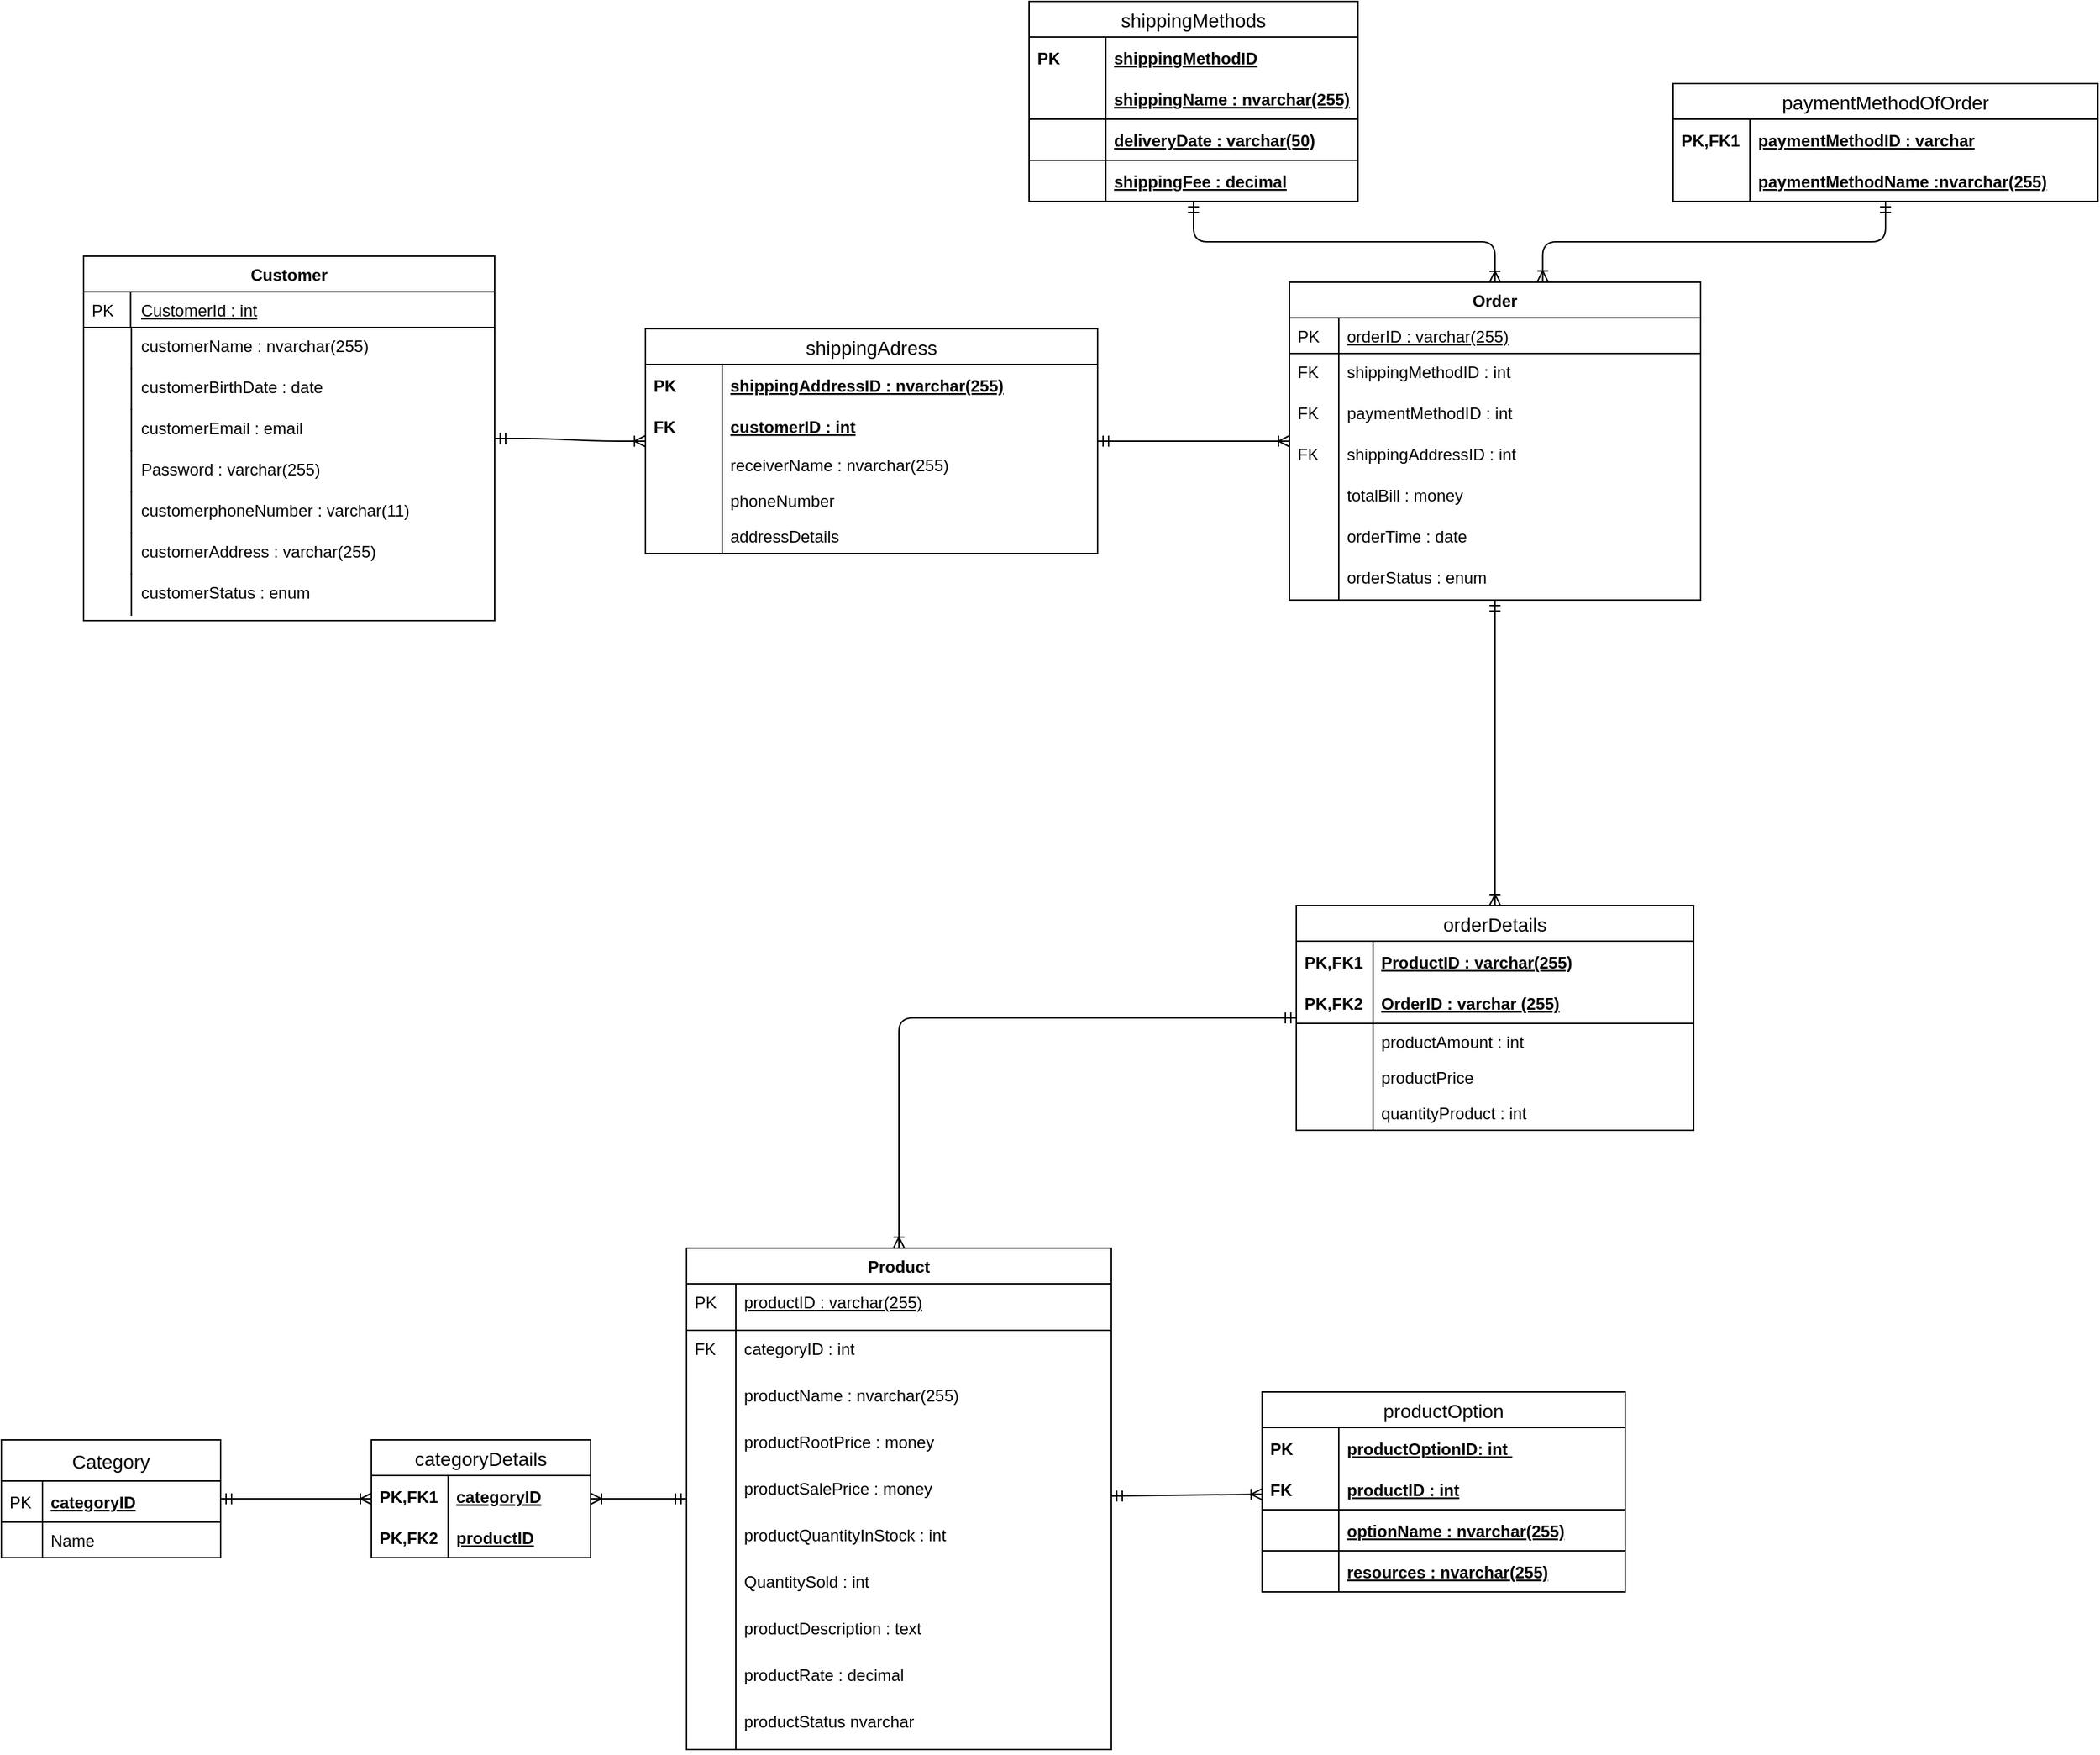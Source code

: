 <mxfile version="13.2.1" type="device"><diagram id="C5RBs43oDa-KdzZeNtuy" name="Page-1"><mxGraphModel dx="2249" dy="1914" grid="1" gridSize="10" guides="1" tooltips="1" connect="1" arrows="1" fold="1" page="1" pageScale="1" pageWidth="827" pageHeight="1169" math="0" shadow="0"><root><mxCell id="WIyWlLk6GJQsqaUBKTNV-0"/><mxCell id="WIyWlLk6GJQsqaUBKTNV-1" parent="WIyWlLk6GJQsqaUBKTNV-0"/><mxCell id="WMQGROiVIfGC3DNUxGDi-38" value="" style="fontSize=12;html=1;endArrow=ERoneToMany;startArrow=ERmandOne;" parent="WIyWlLk6GJQsqaUBKTNV-1" source="zkfFHV4jXpPFQw0GAbJ--64" target="WMQGROiVIfGC3DNUxGDi-5" edge="1"><mxGeometry width="100" height="100" relative="1" as="geometry"><mxPoint x="500" y="887.5" as="sourcePoint"/><mxPoint x="1130" y="753" as="targetPoint"/></mxGeometry></mxCell><mxCell id="WMQGROiVIfGC3DNUxGDi-39" value="" style="edgeStyle=orthogonalEdgeStyle;fontSize=12;html=1;endArrow=ERoneToMany;startArrow=ERmandOne;" parent="WIyWlLk6GJQsqaUBKTNV-1" source="zkfFHV4jXpPFQw0GAbJ--56" target="-E2E4TEvDusjsi0nTUUZ-124" edge="1"><mxGeometry width="100" height="100" relative="1" as="geometry"><mxPoint x="935" y="700" as="sourcePoint"/><mxPoint x="920" y="406" as="targetPoint"/></mxGeometry></mxCell><mxCell id="WMQGROiVIfGC3DNUxGDi-54" value="" style="edgeStyle=entityRelationEdgeStyle;fontSize=12;html=1;endArrow=ERoneToMany;startArrow=ERmandOne;" parent="WIyWlLk6GJQsqaUBKTNV-1" source="zkfFHV4jXpPFQw0GAbJ--51" target="-E2E4TEvDusjsi0nTUUZ-11" edge="1"><mxGeometry width="100" height="100" relative="1" as="geometry"><mxPoint x="240" y="686" as="sourcePoint"/><mxPoint x="340" y="529" as="targetPoint"/></mxGeometry></mxCell><mxCell id="WMQGROiVIfGC3DNUxGDi-62" value="" style="edgeStyle=entityRelationEdgeStyle;fontSize=12;html=1;endArrow=ERoneToMany;startArrow=ERmandOne;" parent="WIyWlLk6GJQsqaUBKTNV-1" source="-E2E4TEvDusjsi0nTUUZ-11" target="zkfFHV4jXpPFQw0GAbJ--56" edge="1"><mxGeometry width="100" height="100" relative="1" as="geometry"><mxPoint x="340" y="265" as="sourcePoint"/><mxPoint x="340" y="529" as="targetPoint"/></mxGeometry></mxCell><mxCell id="PItpt4KASZyZcoR3BOEQ-0" value="" style="edgeStyle=orthogonalEdgeStyle;fontSize=12;html=1;endArrow=ERoneToMany;startArrow=ERmandOne;" parent="WIyWlLk6GJQsqaUBKTNV-1" source="okt9WT-uPwwBPnHvisgl-25" target="2pfRWvtpmBlhrLZadTby-12" edge="1"><mxGeometry width="100" height="100" relative="1" as="geometry"><mxPoint x="625" y="709" as="sourcePoint"/><mxPoint x="-70" y="805" as="targetPoint"/></mxGeometry></mxCell><mxCell id="PItpt4KASZyZcoR3BOEQ-1" value="" style="edgeStyle=orthogonalEdgeStyle;fontSize=12;html=1;endArrow=ERoneToMany;startArrow=ERmandOne;" parent="WIyWlLk6GJQsqaUBKTNV-1" source="-E2E4TEvDusjsi0nTUUZ-124" target="zkfFHV4jXpPFQw0GAbJ--64" edge="1"><mxGeometry width="100" height="100" relative="1" as="geometry"><mxPoint x="925" y="5" as="sourcePoint"/><mxPoint x="920" y="344" as="targetPoint"/></mxGeometry></mxCell><mxCell id="-EwZ09za-HjeW44qFJrd-81" value="" style="edgeStyle=orthogonalEdgeStyle;fontSize=12;html=1;endArrow=ERoneToMany;startArrow=ERmandOne;" parent="WIyWlLk6GJQsqaUBKTNV-1" source="okt9WT-uPwwBPnHvisgl-59" target="zkfFHV4jXpPFQw0GAbJ--56" edge="1"><mxGeometry width="100" height="100" relative="1" as="geometry"><mxPoint x="770" as="sourcePoint"/><mxPoint x="800" y="-150" as="targetPoint"/></mxGeometry></mxCell><mxCell id="-EwZ09za-HjeW44qFJrd-82" value="" style="edgeStyle=orthogonalEdgeStyle;fontSize=12;html=1;endArrow=ERoneToMany;startArrow=ERmandOne;entryX=0.616;entryY=-0.001;entryDx=0;entryDy=0;entryPerimeter=0;" parent="WIyWlLk6GJQsqaUBKTNV-1" source="-E2E4TEvDusjsi0nTUUZ-51" target="zkfFHV4jXpPFQw0GAbJ--56" edge="1"><mxGeometry width="100" height="100" relative="1" as="geometry"><mxPoint x="310" y="-457" as="sourcePoint"/><mxPoint x="620" y="-230" as="targetPoint"/></mxGeometry></mxCell><mxCell id="2pfRWvtpmBlhrLZadTby-19" value="" style="edgeStyle=entityRelationEdgeStyle;fontSize=12;html=1;endArrow=ERoneToMany;startArrow=ERmandOne;" parent="WIyWlLk6GJQsqaUBKTNV-1" source="zkfFHV4jXpPFQw0GAbJ--64" target="2pfRWvtpmBlhrLZadTby-12" edge="1"><mxGeometry width="100" height="100" relative="1" as="geometry"><mxPoint x="-200" y="815" as="sourcePoint"/><mxPoint x="-40" y="813" as="targetPoint"/></mxGeometry></mxCell><mxCell id="okt9WT-uPwwBPnHvisgl-59" value="shippingMethods" style="swimlane;fontStyle=0;childLayout=stackLayout;horizontal=1;startSize=26;horizontalStack=0;resizeParent=1;resizeParentMax=0;resizeLast=0;collapsible=1;marginBottom=0;align=center;fontSize=14;" parent="WIyWlLk6GJQsqaUBKTNV-1" vertex="1"><mxGeometry x="270" y="-430" width="240" height="146" as="geometry"/></mxCell><mxCell id="okt9WT-uPwwBPnHvisgl-60" value="shippingMethodID" style="shape=partialRectangle;top=0;left=0;right=0;bottom=0;align=left;verticalAlign=middle;fillColor=none;spacingLeft=60;spacingRight=4;overflow=hidden;rotatable=0;points=[[0,0.5],[1,0.5]];portConstraint=eastwest;dropTarget=0;fontStyle=5;fontSize=12;" parent="okt9WT-uPwwBPnHvisgl-59" vertex="1"><mxGeometry y="26" width="240" height="30" as="geometry"/></mxCell><mxCell id="okt9WT-uPwwBPnHvisgl-61" value="PK" style="shape=partialRectangle;fontStyle=1;top=0;left=0;bottom=0;fillColor=none;align=left;verticalAlign=middle;spacingLeft=4;spacingRight=4;overflow=hidden;rotatable=0;points=[];portConstraint=eastwest;part=1;fontSize=12;" parent="okt9WT-uPwwBPnHvisgl-60" vertex="1" connectable="0"><mxGeometry width="56" height="30" as="geometry"/></mxCell><mxCell id="-EwZ09za-HjeW44qFJrd-79" value="shippingName : nvarchar(255)" style="shape=partialRectangle;top=0;left=0;right=0;bottom=1;align=left;verticalAlign=middle;fillColor=none;spacingLeft=60;spacingRight=4;overflow=hidden;rotatable=0;points=[[0,0.5],[1,0.5]];portConstraint=eastwest;dropTarget=0;fontStyle=5;fontSize=12;" parent="okt9WT-uPwwBPnHvisgl-59" vertex="1"><mxGeometry y="56" width="240" height="30" as="geometry"/></mxCell><mxCell id="-EwZ09za-HjeW44qFJrd-80" value="" style="shape=partialRectangle;fontStyle=1;top=0;left=0;bottom=0;fillColor=none;align=left;verticalAlign=middle;spacingLeft=4;spacingRight=4;overflow=hidden;rotatable=0;points=[];portConstraint=eastwest;part=1;fontSize=12;" parent="-EwZ09za-HjeW44qFJrd-79" vertex="1" connectable="0"><mxGeometry width="56" height="30" as="geometry"/></mxCell><mxCell id="-EwZ09za-HjeW44qFJrd-71" value="deliveryDate : varchar(50)" style="shape=partialRectangle;top=0;left=0;right=0;bottom=1;align=left;verticalAlign=middle;fillColor=none;spacingLeft=60;spacingRight=4;overflow=hidden;rotatable=0;points=[[0,0.5],[1,0.5]];portConstraint=eastwest;dropTarget=0;fontStyle=5;fontSize=12;" parent="okt9WT-uPwwBPnHvisgl-59" vertex="1"><mxGeometry y="86" width="240" height="30" as="geometry"/></mxCell><mxCell id="-EwZ09za-HjeW44qFJrd-72" value="" style="shape=partialRectangle;fontStyle=1;top=0;left=0;bottom=0;fillColor=none;align=left;verticalAlign=middle;spacingLeft=4;spacingRight=4;overflow=hidden;rotatable=0;points=[];portConstraint=eastwest;part=1;fontSize=12;" parent="-EwZ09za-HjeW44qFJrd-71" vertex="1" connectable="0"><mxGeometry width="56" height="30" as="geometry"/></mxCell><mxCell id="FUwO6ib6-L_ln-9_Vh1s-7" value="shippingFee : decimal" style="shape=partialRectangle;top=0;left=0;right=0;bottom=1;align=left;verticalAlign=middle;fillColor=none;spacingLeft=60;spacingRight=4;overflow=hidden;rotatable=0;points=[[0,0.5],[1,0.5]];portConstraint=eastwest;dropTarget=0;fontStyle=5;fontSize=12;" parent="okt9WT-uPwwBPnHvisgl-59" vertex="1"><mxGeometry y="116" width="240" height="30" as="geometry"/></mxCell><mxCell id="FUwO6ib6-L_ln-9_Vh1s-8" value="" style="shape=partialRectangle;fontStyle=1;top=0;left=0;bottom=0;fillColor=none;align=left;verticalAlign=middle;spacingLeft=4;spacingRight=4;overflow=hidden;rotatable=0;points=[];portConstraint=eastwest;part=1;fontSize=12;" parent="FUwO6ib6-L_ln-9_Vh1s-7" vertex="1" connectable="0"><mxGeometry width="56" height="30" as="geometry"/></mxCell><mxCell id="-E2E4TEvDusjsi0nTUUZ-51" value="paymentMethodOfOrder" style="swimlane;fontStyle=0;childLayout=stackLayout;horizontal=1;startSize=26;horizontalStack=0;resizeParent=1;resizeParentMax=0;resizeLast=0;collapsible=1;marginBottom=0;align=center;fontSize=14;" parent="WIyWlLk6GJQsqaUBKTNV-1" vertex="1"><mxGeometry x="740" y="-370" width="310" height="86" as="geometry"/></mxCell><mxCell id="-E2E4TEvDusjsi0nTUUZ-52" value="paymentMethodID : varchar" style="shape=partialRectangle;top=0;left=0;right=0;bottom=0;align=left;verticalAlign=middle;fillColor=none;spacingLeft=60;spacingRight=4;overflow=hidden;rotatable=0;points=[[0,0.5],[1,0.5]];portConstraint=eastwest;dropTarget=0;fontStyle=5;fontSize=12;" parent="-E2E4TEvDusjsi0nTUUZ-51" vertex="1"><mxGeometry y="26" width="310" height="30" as="geometry"/></mxCell><mxCell id="-E2E4TEvDusjsi0nTUUZ-53" value="PK,FK1" style="shape=partialRectangle;fontStyle=1;top=0;left=0;bottom=0;fillColor=none;align=left;verticalAlign=middle;spacingLeft=4;spacingRight=4;overflow=hidden;rotatable=0;points=[];portConstraint=eastwest;part=1;fontSize=12;" parent="-E2E4TEvDusjsi0nTUUZ-52" vertex="1" connectable="0"><mxGeometry width="56" height="30" as="geometry"/></mxCell><mxCell id="-E2E4TEvDusjsi0nTUUZ-54" value="paymentMethodName :nvarchar(255)" style="shape=partialRectangle;top=0;left=0;right=0;bottom=1;align=left;verticalAlign=middle;fillColor=none;spacingLeft=60;spacingRight=4;overflow=hidden;rotatable=0;points=[[0,0.5],[1,0.5]];portConstraint=eastwest;dropTarget=0;fontStyle=5;fontSize=12;" parent="-E2E4TEvDusjsi0nTUUZ-51" vertex="1"><mxGeometry y="56" width="310" height="30" as="geometry"/></mxCell><mxCell id="-E2E4TEvDusjsi0nTUUZ-55" value="" style="shape=partialRectangle;fontStyle=1;top=0;left=0;bottom=0;fillColor=none;align=left;verticalAlign=middle;spacingLeft=4;spacingRight=4;overflow=hidden;rotatable=0;points=[];portConstraint=eastwest;part=1;fontSize=12;" parent="-E2E4TEvDusjsi0nTUUZ-54" vertex="1" connectable="0"><mxGeometry width="56" height="30" as="geometry"/></mxCell><mxCell id="-E2E4TEvDusjsi0nTUUZ-124" value="orderDetails" style="swimlane;fontStyle=0;childLayout=stackLayout;horizontal=1;startSize=26;horizontalStack=0;resizeParent=1;resizeParentMax=0;resizeLast=0;collapsible=1;marginBottom=0;align=center;fontSize=14;" parent="WIyWlLk6GJQsqaUBKTNV-1" vertex="1"><mxGeometry x="465" y="230" width="290" height="164" as="geometry"/></mxCell><mxCell id="-E2E4TEvDusjsi0nTUUZ-125" value="ProductID : varchar(255)" style="shape=partialRectangle;top=0;left=0;right=0;bottom=0;align=left;verticalAlign=middle;fillColor=none;spacingLeft=60;spacingRight=4;overflow=hidden;rotatable=0;points=[[0,0.5],[1,0.5]];portConstraint=eastwest;dropTarget=0;fontStyle=5;fontSize=12;" parent="-E2E4TEvDusjsi0nTUUZ-124" vertex="1"><mxGeometry y="26" width="290" height="30" as="geometry"/></mxCell><mxCell id="-E2E4TEvDusjsi0nTUUZ-126" value="PK,FK1" style="shape=partialRectangle;fontStyle=1;top=0;left=0;bottom=0;fillColor=none;align=left;verticalAlign=middle;spacingLeft=4;spacingRight=4;overflow=hidden;rotatable=0;points=[];portConstraint=eastwest;part=1;fontSize=12;" parent="-E2E4TEvDusjsi0nTUUZ-125" vertex="1" connectable="0"><mxGeometry width="56" height="30" as="geometry"/></mxCell><mxCell id="-E2E4TEvDusjsi0nTUUZ-127" value="OrderID : varchar (255)" style="shape=partialRectangle;top=0;left=0;right=0;bottom=1;align=left;verticalAlign=middle;fillColor=none;spacingLeft=60;spacingRight=4;overflow=hidden;rotatable=0;points=[[0,0.5],[1,0.5]];portConstraint=eastwest;dropTarget=0;fontStyle=5;fontSize=12;" parent="-E2E4TEvDusjsi0nTUUZ-124" vertex="1"><mxGeometry y="56" width="290" height="30" as="geometry"/></mxCell><mxCell id="-E2E4TEvDusjsi0nTUUZ-128" value="PK,FK2" style="shape=partialRectangle;fontStyle=1;top=0;left=0;bottom=0;fillColor=none;align=left;verticalAlign=middle;spacingLeft=4;spacingRight=4;overflow=hidden;rotatable=0;points=[];portConstraint=eastwest;part=1;fontSize=12;" parent="-E2E4TEvDusjsi0nTUUZ-127" vertex="1" connectable="0"><mxGeometry width="56" height="30" as="geometry"/></mxCell><mxCell id="-E2E4TEvDusjsi0nTUUZ-129" value="productAmount : int" style="shape=partialRectangle;top=0;left=0;right=0;bottom=0;align=left;verticalAlign=top;fillColor=none;spacingLeft=60;spacingRight=4;overflow=hidden;rotatable=0;points=[[0,0.5],[1,0.5]];portConstraint=eastwest;dropTarget=0;fontSize=12;" parent="-E2E4TEvDusjsi0nTUUZ-124" vertex="1"><mxGeometry y="86" width="290" height="26" as="geometry"/></mxCell><mxCell id="-E2E4TEvDusjsi0nTUUZ-130" value="" style="shape=partialRectangle;top=0;left=0;bottom=0;fillColor=none;align=left;verticalAlign=top;spacingLeft=4;spacingRight=4;overflow=hidden;rotatable=0;points=[];portConstraint=eastwest;part=1;fontSize=12;" parent="-E2E4TEvDusjsi0nTUUZ-129" vertex="1" connectable="0"><mxGeometry width="56" height="26" as="geometry"/></mxCell><mxCell id="-EwZ09za-HjeW44qFJrd-20" value="productPrice" style="shape=partialRectangle;top=0;left=0;right=0;bottom=0;align=left;verticalAlign=top;fillColor=none;spacingLeft=60;spacingRight=4;overflow=hidden;rotatable=0;points=[[0,0.5],[1,0.5]];portConstraint=eastwest;dropTarget=0;fontSize=12;" parent="-E2E4TEvDusjsi0nTUUZ-124" vertex="1"><mxGeometry y="112" width="290" height="26" as="geometry"/></mxCell><mxCell id="-EwZ09za-HjeW44qFJrd-21" value="" style="shape=partialRectangle;top=0;left=0;bottom=0;fillColor=none;align=left;verticalAlign=top;spacingLeft=4;spacingRight=4;overflow=hidden;rotatable=0;points=[];portConstraint=eastwest;part=1;fontSize=12;" parent="-EwZ09za-HjeW44qFJrd-20" vertex="1" connectable="0"><mxGeometry width="56" height="26" as="geometry"/></mxCell><mxCell id="MBhjTDGuM3HjheoDt1ay-8" value="quantityProduct : int " style="shape=partialRectangle;top=0;left=0;right=0;bottom=0;align=left;verticalAlign=top;fillColor=none;spacingLeft=60;spacingRight=4;overflow=hidden;rotatable=0;points=[[0,0.5],[1,0.5]];portConstraint=eastwest;dropTarget=0;fontSize=12;" parent="-E2E4TEvDusjsi0nTUUZ-124" vertex="1"><mxGeometry y="138" width="290" height="26" as="geometry"/></mxCell><mxCell id="MBhjTDGuM3HjheoDt1ay-9" value="" style="shape=partialRectangle;top=0;left=0;bottom=0;fillColor=none;align=left;verticalAlign=top;spacingLeft=4;spacingRight=4;overflow=hidden;rotatable=0;points=[];portConstraint=eastwest;part=1;fontSize=12;" parent="MBhjTDGuM3HjheoDt1ay-8" vertex="1" connectable="0"><mxGeometry width="56" height="26" as="geometry"/></mxCell><mxCell id="zkfFHV4jXpPFQw0GAbJ--64" value="Product" style="swimlane;fontStyle=1;childLayout=stackLayout;horizontal=1;startSize=26;horizontalStack=0;resizeParent=1;resizeLast=0;collapsible=1;marginBottom=0;rounded=0;shadow=0;strokeWidth=1;" parent="WIyWlLk6GJQsqaUBKTNV-1" vertex="1"><mxGeometry x="20" y="480" width="310" height="366" as="geometry"><mxRectangle x="260" y="270" width="160" height="26" as="alternateBounds"/></mxGeometry></mxCell><mxCell id="zkfFHV4jXpPFQw0GAbJ--65" value="productID : varchar(255)" style="shape=partialRectangle;top=0;left=0;right=0;bottom=1;align=left;verticalAlign=top;fillColor=none;spacingLeft=40;spacingRight=4;overflow=hidden;rotatable=0;points=[[0,0.5],[1,0.5]];portConstraint=eastwest;dropTarget=0;rounded=0;shadow=0;strokeWidth=1;fontStyle=4" parent="zkfFHV4jXpPFQw0GAbJ--64" vertex="1"><mxGeometry y="26" width="310" height="34" as="geometry"/></mxCell><mxCell id="zkfFHV4jXpPFQw0GAbJ--66" value="PK" style="shape=partialRectangle;top=0;left=0;bottom=0;fillColor=none;align=left;verticalAlign=top;spacingLeft=4;spacingRight=4;overflow=hidden;rotatable=0;points=[];portConstraint=eastwest;part=1;" parent="zkfFHV4jXpPFQw0GAbJ--65" vertex="1" connectable="0"><mxGeometry width="36" height="40.182" as="geometry"/></mxCell><mxCell id="-EwZ09za-HjeW44qFJrd-49" value="categoryID : int" style="shape=partialRectangle;top=0;left=0;right=0;bottom=0;align=left;verticalAlign=top;fillColor=none;spacingLeft=40;spacingRight=4;overflow=hidden;rotatable=0;points=[[0,0.5],[1,0.5]];portConstraint=eastwest;dropTarget=0;rounded=0;shadow=0;strokeWidth=1;" parent="zkfFHV4jXpPFQw0GAbJ--64" vertex="1"><mxGeometry y="60" width="310" height="34" as="geometry"/></mxCell><mxCell id="-EwZ09za-HjeW44qFJrd-50" value="FK" style="shape=partialRectangle;top=0;left=0;bottom=0;fillColor=none;align=left;verticalAlign=top;spacingLeft=4;spacingRight=4;overflow=hidden;rotatable=0;points=[];portConstraint=eastwest;part=1;" parent="-EwZ09za-HjeW44qFJrd-49" vertex="1" connectable="0"><mxGeometry width="36" height="34.0" as="geometry"/></mxCell><mxCell id="-EwZ09za-HjeW44qFJrd-51" value="productName : nvarchar(255)" style="shape=partialRectangle;top=0;left=0;right=0;bottom=0;align=left;verticalAlign=top;fillColor=none;spacingLeft=40;spacingRight=4;overflow=hidden;rotatable=0;points=[[0,0.5],[1,0.5]];portConstraint=eastwest;dropTarget=0;rounded=0;shadow=0;strokeWidth=1;" parent="zkfFHV4jXpPFQw0GAbJ--64" vertex="1"><mxGeometry y="94" width="310" height="34" as="geometry"/></mxCell><mxCell id="-EwZ09za-HjeW44qFJrd-52" value="" style="shape=partialRectangle;top=0;left=0;bottom=0;fillColor=none;align=left;verticalAlign=top;spacingLeft=4;spacingRight=4;overflow=hidden;rotatable=0;points=[];portConstraint=eastwest;part=1;" parent="-EwZ09za-HjeW44qFJrd-51" vertex="1" connectable="0"><mxGeometry width="36" height="34.0" as="geometry"/></mxCell><mxCell id="-EwZ09za-HjeW44qFJrd-53" value="productRootPrice : money" style="shape=partialRectangle;top=0;left=0;right=0;bottom=0;align=left;verticalAlign=top;fillColor=none;spacingLeft=40;spacingRight=4;overflow=hidden;rotatable=0;points=[[0,0.5],[1,0.5]];portConstraint=eastwest;dropTarget=0;rounded=0;shadow=0;strokeWidth=1;" parent="zkfFHV4jXpPFQw0GAbJ--64" vertex="1"><mxGeometry y="128" width="310" height="34" as="geometry"/></mxCell><mxCell id="-EwZ09za-HjeW44qFJrd-54" value="" style="shape=partialRectangle;top=0;left=0;bottom=0;fillColor=none;align=left;verticalAlign=top;spacingLeft=4;spacingRight=4;overflow=hidden;rotatable=0;points=[];portConstraint=eastwest;part=1;" parent="-EwZ09za-HjeW44qFJrd-53" vertex="1" connectable="0"><mxGeometry width="36" height="34.0" as="geometry"/></mxCell><mxCell id="-EwZ09za-HjeW44qFJrd-57" value="productSalePrice : money" style="shape=partialRectangle;top=0;left=0;right=0;bottom=0;align=left;verticalAlign=top;fillColor=none;spacingLeft=40;spacingRight=4;overflow=hidden;rotatable=0;points=[[0,0.5],[1,0.5]];portConstraint=eastwest;dropTarget=0;rounded=0;shadow=0;strokeWidth=1;" parent="zkfFHV4jXpPFQw0GAbJ--64" vertex="1"><mxGeometry y="162" width="310" height="34" as="geometry"/></mxCell><mxCell id="-EwZ09za-HjeW44qFJrd-58" value="" style="shape=partialRectangle;top=0;left=0;bottom=0;fillColor=none;align=left;verticalAlign=top;spacingLeft=4;spacingRight=4;overflow=hidden;rotatable=0;points=[];portConstraint=eastwest;part=1;" parent="-EwZ09za-HjeW44qFJrd-57" vertex="1" connectable="0"><mxGeometry width="36" height="34.0" as="geometry"/></mxCell><mxCell id="-EwZ09za-HjeW44qFJrd-59" value="productQuantityInStock : int" style="shape=partialRectangle;top=0;left=0;right=0;bottom=0;align=left;verticalAlign=top;fillColor=none;spacingLeft=40;spacingRight=4;overflow=hidden;rotatable=0;points=[[0,0.5],[1,0.5]];portConstraint=eastwest;dropTarget=0;rounded=0;shadow=0;strokeWidth=1;" parent="zkfFHV4jXpPFQw0GAbJ--64" vertex="1"><mxGeometry y="196" width="310" height="34" as="geometry"/></mxCell><mxCell id="-EwZ09za-HjeW44qFJrd-60" value="" style="shape=partialRectangle;top=0;left=0;bottom=0;fillColor=none;align=left;verticalAlign=top;spacingLeft=4;spacingRight=4;overflow=hidden;rotatable=0;points=[];portConstraint=eastwest;part=1;" parent="-EwZ09za-HjeW44qFJrd-59" vertex="1" connectable="0"><mxGeometry width="36" height="34.0" as="geometry"/></mxCell><mxCell id="-EwZ09za-HjeW44qFJrd-61" value="QuantitySold : int " style="shape=partialRectangle;top=0;left=0;right=0;bottom=0;align=left;verticalAlign=top;fillColor=none;spacingLeft=40;spacingRight=4;overflow=hidden;rotatable=0;points=[[0,0.5],[1,0.5]];portConstraint=eastwest;dropTarget=0;rounded=0;shadow=0;strokeWidth=1;" parent="zkfFHV4jXpPFQw0GAbJ--64" vertex="1"><mxGeometry y="230" width="310" height="34" as="geometry"/></mxCell><mxCell id="-EwZ09za-HjeW44qFJrd-62" value="" style="shape=partialRectangle;top=0;left=0;bottom=0;fillColor=none;align=left;verticalAlign=top;spacingLeft=4;spacingRight=4;overflow=hidden;rotatable=0;points=[];portConstraint=eastwest;part=1;" parent="-EwZ09za-HjeW44qFJrd-61" vertex="1" connectable="0"><mxGeometry width="36" height="34.0" as="geometry"/></mxCell><mxCell id="-EwZ09za-HjeW44qFJrd-63" value="productDescription : text" style="shape=partialRectangle;top=0;left=0;right=0;bottom=0;align=left;verticalAlign=top;fillColor=none;spacingLeft=40;spacingRight=4;overflow=hidden;rotatable=0;points=[[0,0.5],[1,0.5]];portConstraint=eastwest;dropTarget=0;rounded=0;shadow=0;strokeWidth=1;" parent="zkfFHV4jXpPFQw0GAbJ--64" vertex="1"><mxGeometry y="264" width="310" height="34" as="geometry"/></mxCell><mxCell id="-EwZ09za-HjeW44qFJrd-64" value="" style="shape=partialRectangle;top=0;left=0;bottom=0;fillColor=none;align=left;verticalAlign=top;spacingLeft=4;spacingRight=4;overflow=hidden;rotatable=0;points=[];portConstraint=eastwest;part=1;" parent="-EwZ09za-HjeW44qFJrd-63" vertex="1" connectable="0"><mxGeometry width="36" height="34.0" as="geometry"/></mxCell><mxCell id="-EwZ09za-HjeW44qFJrd-65" value="productRate : decimal" style="shape=partialRectangle;top=0;left=0;right=0;bottom=0;align=left;verticalAlign=top;fillColor=none;spacingLeft=40;spacingRight=4;overflow=hidden;rotatable=0;points=[[0,0.5],[1,0.5]];portConstraint=eastwest;dropTarget=0;rounded=0;shadow=0;strokeWidth=1;" parent="zkfFHV4jXpPFQw0GAbJ--64" vertex="1"><mxGeometry y="298" width="310" height="34" as="geometry"/></mxCell><mxCell id="-EwZ09za-HjeW44qFJrd-66" value="" style="shape=partialRectangle;top=0;left=0;bottom=0;fillColor=none;align=left;verticalAlign=top;spacingLeft=4;spacingRight=4;overflow=hidden;rotatable=0;points=[];portConstraint=eastwest;part=1;" parent="-EwZ09za-HjeW44qFJrd-65" vertex="1" connectable="0"><mxGeometry width="36" height="34.0" as="geometry"/></mxCell><mxCell id="-EwZ09za-HjeW44qFJrd-67" value="productStatus nvarchar" style="shape=partialRectangle;top=0;left=0;right=0;bottom=0;align=left;verticalAlign=top;fillColor=none;spacingLeft=40;spacingRight=4;overflow=hidden;rotatable=0;points=[[0,0.5],[1,0.5]];portConstraint=eastwest;dropTarget=0;rounded=0;shadow=0;strokeWidth=1;" parent="zkfFHV4jXpPFQw0GAbJ--64" vertex="1"><mxGeometry y="332" width="310" height="34" as="geometry"/></mxCell><mxCell id="-EwZ09za-HjeW44qFJrd-68" value="" style="shape=partialRectangle;top=0;left=0;bottom=0;fillColor=none;align=left;verticalAlign=top;spacingLeft=4;spacingRight=4;overflow=hidden;rotatable=0;points=[];portConstraint=eastwest;part=1;" parent="-EwZ09za-HjeW44qFJrd-67" vertex="1" connectable="0"><mxGeometry width="36" height="34.0" as="geometry"/></mxCell><mxCell id="WMQGROiVIfGC3DNUxGDi-5" value="productOption" style="swimlane;fontStyle=0;childLayout=stackLayout;horizontal=1;startSize=26;horizontalStack=0;resizeParent=1;resizeParentMax=0;resizeLast=0;collapsible=1;marginBottom=0;align=center;fontSize=14;" parent="WIyWlLk6GJQsqaUBKTNV-1" vertex="1"><mxGeometry x="440" y="585" width="265" height="146" as="geometry"/></mxCell><mxCell id="WMQGROiVIfGC3DNUxGDi-6" value="productOptionID: int " style="shape=partialRectangle;top=0;left=0;right=0;bottom=0;align=left;verticalAlign=middle;fillColor=none;spacingLeft=60;spacingRight=4;overflow=hidden;rotatable=0;points=[[0,0.5],[1,0.5]];portConstraint=eastwest;dropTarget=0;fontStyle=5;fontSize=12;" parent="WMQGROiVIfGC3DNUxGDi-5" vertex="1"><mxGeometry y="26" width="265" height="30" as="geometry"/></mxCell><mxCell id="WMQGROiVIfGC3DNUxGDi-7" value="PK" style="shape=partialRectangle;fontStyle=1;top=0;left=0;bottom=0;fillColor=none;align=left;verticalAlign=middle;spacingLeft=4;spacingRight=4;overflow=hidden;rotatable=0;points=[];portConstraint=eastwest;part=1;fontSize=12;" parent="WMQGROiVIfGC3DNUxGDi-6" vertex="1" connectable="0"><mxGeometry width="56" height="30" as="geometry"/></mxCell><mxCell id="WMQGROiVIfGC3DNUxGDi-8" value="productID : int" style="shape=partialRectangle;top=0;left=0;right=0;bottom=1;align=left;verticalAlign=middle;fillColor=none;spacingLeft=60;spacingRight=4;overflow=hidden;rotatable=0;points=[[0,0.5],[1,0.5]];portConstraint=eastwest;dropTarget=0;fontStyle=5;fontSize=12;" parent="WMQGROiVIfGC3DNUxGDi-5" vertex="1"><mxGeometry y="56" width="265" height="30" as="geometry"/></mxCell><mxCell id="WMQGROiVIfGC3DNUxGDi-9" value="FK" style="shape=partialRectangle;fontStyle=1;top=0;left=0;bottom=0;fillColor=none;align=left;verticalAlign=middle;spacingLeft=4;spacingRight=4;overflow=hidden;rotatable=0;points=[];portConstraint=eastwest;part=1;fontSize=12;" parent="WMQGROiVIfGC3DNUxGDi-8" vertex="1" connectable="0"><mxGeometry width="56" height="30" as="geometry"/></mxCell><mxCell id="-EwZ09za-HjeW44qFJrd-45" value="optionName : nvarchar(255)" style="shape=partialRectangle;top=0;left=0;right=0;bottom=1;align=left;verticalAlign=middle;fillColor=none;spacingLeft=60;spacingRight=4;overflow=hidden;rotatable=0;points=[[0,0.5],[1,0.5]];portConstraint=eastwest;dropTarget=0;fontStyle=5;fontSize=12;" parent="WMQGROiVIfGC3DNUxGDi-5" vertex="1"><mxGeometry y="86" width="265" height="30" as="geometry"/></mxCell><mxCell id="-EwZ09za-HjeW44qFJrd-46" value="" style="shape=partialRectangle;fontStyle=1;top=0;left=0;bottom=0;fillColor=none;align=left;verticalAlign=middle;spacingLeft=4;spacingRight=4;overflow=hidden;rotatable=0;points=[];portConstraint=eastwest;part=1;fontSize=12;" parent="-EwZ09za-HjeW44qFJrd-45" vertex="1" connectable="0"><mxGeometry width="56" height="30" as="geometry"/></mxCell><mxCell id="-EwZ09za-HjeW44qFJrd-47" value="resources : nvarchar(255)" style="shape=partialRectangle;top=0;left=0;right=0;bottom=1;align=left;verticalAlign=middle;fillColor=none;spacingLeft=60;spacingRight=4;overflow=hidden;rotatable=0;points=[[0,0.5],[1,0.5]];portConstraint=eastwest;dropTarget=0;fontStyle=5;fontSize=12;" parent="WMQGROiVIfGC3DNUxGDi-5" vertex="1"><mxGeometry y="116" width="265" height="30" as="geometry"/></mxCell><mxCell id="-EwZ09za-HjeW44qFJrd-48" value="" style="shape=partialRectangle;fontStyle=1;top=0;left=0;bottom=0;fillColor=none;align=left;verticalAlign=middle;spacingLeft=4;spacingRight=4;overflow=hidden;rotatable=0;points=[];portConstraint=eastwest;part=1;fontSize=12;" parent="-EwZ09za-HjeW44qFJrd-47" vertex="1" connectable="0"><mxGeometry width="56" height="30" as="geometry"/></mxCell><mxCell id="-E2E4TEvDusjsi0nTUUZ-11" value="shippingAdress" style="swimlane;fontStyle=0;childLayout=stackLayout;horizontal=1;startSize=26;horizontalStack=0;resizeParent=1;resizeParentMax=0;resizeLast=0;collapsible=1;marginBottom=0;align=center;fontSize=14;" parent="WIyWlLk6GJQsqaUBKTNV-1" vertex="1"><mxGeometry x="-10" y="-191" width="330" height="164" as="geometry"/></mxCell><mxCell id="WMQGROiVIfGC3DNUxGDi-40" value="shippingAddressID : nvarchar(255)" style="shape=partialRectangle;top=0;left=0;right=0;bottom=0;align=left;verticalAlign=middle;fillColor=none;spacingLeft=60;spacingRight=4;overflow=hidden;rotatable=0;points=[[0,0.5],[1,0.5]];portConstraint=eastwest;dropTarget=0;fontStyle=5;fontSize=12;" parent="-E2E4TEvDusjsi0nTUUZ-11" vertex="1"><mxGeometry y="26" width="330" height="30" as="geometry"/></mxCell><mxCell id="WMQGROiVIfGC3DNUxGDi-41" value="PK" style="shape=partialRectangle;fontStyle=1;top=0;left=0;bottom=0;fillColor=none;align=left;verticalAlign=middle;spacingLeft=4;spacingRight=4;overflow=hidden;rotatable=0;points=[];portConstraint=eastwest;part=1;fontSize=12;" parent="WMQGROiVIfGC3DNUxGDi-40" vertex="1" connectable="0"><mxGeometry width="56" height="30" as="geometry"/></mxCell><mxCell id="BU4vEt-TMFPW1b_cv9bQ-7" value="customerID : int" style="shape=partialRectangle;top=0;left=0;right=0;bottom=0;align=left;verticalAlign=middle;fillColor=none;spacingLeft=60;spacingRight=4;overflow=hidden;rotatable=0;points=[[0,0.5],[1,0.5]];portConstraint=eastwest;dropTarget=0;fontStyle=5;fontSize=12;" parent="-E2E4TEvDusjsi0nTUUZ-11" vertex="1"><mxGeometry y="56" width="330" height="30" as="geometry"/></mxCell><mxCell id="BU4vEt-TMFPW1b_cv9bQ-8" value="FK" style="shape=partialRectangle;fontStyle=1;top=0;left=0;bottom=0;fillColor=none;align=left;verticalAlign=middle;spacingLeft=4;spacingRight=4;overflow=hidden;rotatable=0;points=[];portConstraint=eastwest;part=1;fontSize=12;" parent="BU4vEt-TMFPW1b_cv9bQ-7" vertex="1" connectable="0"><mxGeometry width="56" height="30" as="geometry"/></mxCell><mxCell id="2pfRWvtpmBlhrLZadTby-1" value="receiverName : nvarchar(255)" style="shape=partialRectangle;top=0;left=0;right=0;bottom=0;align=left;verticalAlign=top;fillColor=none;spacingLeft=60;spacingRight=4;overflow=hidden;rotatable=0;points=[[0,0.5],[1,0.5]];portConstraint=eastwest;dropTarget=0;fontSize=12;" parent="-E2E4TEvDusjsi0nTUUZ-11" vertex="1"><mxGeometry y="86" width="330" height="26" as="geometry"/></mxCell><mxCell id="2pfRWvtpmBlhrLZadTby-2" value="" style="shape=partialRectangle;top=0;left=0;bottom=0;fillColor=none;align=left;verticalAlign=top;spacingLeft=4;spacingRight=4;overflow=hidden;rotatable=0;points=[];portConstraint=eastwest;part=1;fontSize=12;" parent="2pfRWvtpmBlhrLZadTby-1" vertex="1" connectable="0"><mxGeometry width="56" height="26" as="geometry"/></mxCell><mxCell id="-EwZ09za-HjeW44qFJrd-0" value="phoneNumber" style="shape=partialRectangle;top=0;left=0;right=0;bottom=0;align=left;verticalAlign=top;fillColor=none;spacingLeft=60;spacingRight=4;overflow=hidden;rotatable=0;points=[[0,0.5],[1,0.5]];portConstraint=eastwest;dropTarget=0;fontSize=12;" parent="-E2E4TEvDusjsi0nTUUZ-11" vertex="1"><mxGeometry y="112" width="330" height="26" as="geometry"/></mxCell><mxCell id="-EwZ09za-HjeW44qFJrd-1" value="" style="shape=partialRectangle;top=0;left=0;bottom=0;fillColor=none;align=left;verticalAlign=top;spacingLeft=4;spacingRight=4;overflow=hidden;rotatable=0;points=[];portConstraint=eastwest;part=1;fontSize=12;" parent="-EwZ09za-HjeW44qFJrd-0" vertex="1" connectable="0"><mxGeometry width="56" height="26" as="geometry"/></mxCell><mxCell id="-EwZ09za-HjeW44qFJrd-2" value="addressDetails" style="shape=partialRectangle;top=0;left=0;right=0;bottom=0;align=left;verticalAlign=top;fillColor=none;spacingLeft=60;spacingRight=4;overflow=hidden;rotatable=0;points=[[0,0.5],[1,0.5]];portConstraint=eastwest;dropTarget=0;fontSize=12;" parent="-E2E4TEvDusjsi0nTUUZ-11" vertex="1"><mxGeometry y="138" width="330" height="26" as="geometry"/></mxCell><mxCell id="-EwZ09za-HjeW44qFJrd-3" value="" style="shape=partialRectangle;top=0;left=0;bottom=0;fillColor=none;align=left;verticalAlign=top;spacingLeft=4;spacingRight=4;overflow=hidden;rotatable=0;points=[];portConstraint=eastwest;part=1;fontSize=12;" parent="-EwZ09za-HjeW44qFJrd-2" vertex="1" connectable="0"><mxGeometry width="56" height="26" as="geometry"/></mxCell><mxCell id="zkfFHV4jXpPFQw0GAbJ--51" value="Customer" style="swimlane;fontStyle=1;childLayout=stackLayout;horizontal=1;startSize=26;horizontalStack=0;resizeParent=1;resizeLast=0;collapsible=1;marginBottom=0;rounded=0;shadow=0;strokeWidth=1;" parent="WIyWlLk6GJQsqaUBKTNV-1" vertex="1"><mxGeometry x="-420" y="-244" width="300" height="266" as="geometry"><mxRectangle x="20" y="80" width="160" height="26" as="alternateBounds"/></mxGeometry></mxCell><mxCell id="zkfFHV4jXpPFQw0GAbJ--52" value="CustomerId : int" style="shape=partialRectangle;top=0;left=0;right=0;bottom=1;align=left;verticalAlign=top;fillColor=none;spacingLeft=40;spacingRight=4;overflow=hidden;rotatable=0;points=[[0,0.5],[1,0.5]];portConstraint=eastwest;dropTarget=0;rounded=0;shadow=0;strokeWidth=1;fontStyle=4" parent="zkfFHV4jXpPFQw0GAbJ--51" vertex="1"><mxGeometry y="26" width="300" height="26" as="geometry"/></mxCell><mxCell id="zkfFHV4jXpPFQw0GAbJ--53" value="PK" style="shape=partialRectangle;top=0;left=0;bottom=0;fillColor=none;align=left;verticalAlign=top;spacingLeft=4;spacingRight=4;overflow=hidden;rotatable=0;points=[];portConstraint=eastwest;part=1;" parent="zkfFHV4jXpPFQw0GAbJ--52" vertex="1" connectable="0"><mxGeometry width="34.286" height="26" as="geometry"/></mxCell><mxCell id="-EwZ09za-HjeW44qFJrd-6" value="customerName : nvarchar(255)" style="shape=partialRectangle;top=0;left=0;right=0;bottom=0;align=left;verticalAlign=top;fillColor=none;spacingLeft=40;spacingRight=4;overflow=hidden;rotatable=0;points=[[0,0.5],[1,0.5]];portConstraint=eastwest;dropTarget=0;rounded=0;shadow=0;strokeWidth=1;" parent="zkfFHV4jXpPFQw0GAbJ--51" vertex="1"><mxGeometry y="52" width="300" height="30" as="geometry"/></mxCell><mxCell id="-EwZ09za-HjeW44qFJrd-7" value="" style="shape=partialRectangle;top=0;left=0;bottom=0;fillColor=none;align=left;verticalAlign=top;spacingLeft=4;spacingRight=4;overflow=hidden;rotatable=0;points=[];portConstraint=eastwest;part=1;" parent="-EwZ09za-HjeW44qFJrd-6" vertex="1" connectable="0"><mxGeometry width="34.852" height="30" as="geometry"/></mxCell><mxCell id="-EwZ09za-HjeW44qFJrd-18" value="customerBirthDate : date" style="shape=partialRectangle;top=0;left=0;right=0;bottom=0;align=left;verticalAlign=top;fillColor=none;spacingLeft=40;spacingRight=4;overflow=hidden;rotatable=0;points=[[0,0.5],[1,0.5]];portConstraint=eastwest;dropTarget=0;rounded=0;shadow=0;strokeWidth=1;" parent="zkfFHV4jXpPFQw0GAbJ--51" vertex="1"><mxGeometry y="82" width="300" height="30" as="geometry"/></mxCell><mxCell id="-EwZ09za-HjeW44qFJrd-19" value="" style="shape=partialRectangle;top=0;left=0;bottom=0;fillColor=none;align=left;verticalAlign=top;spacingLeft=4;spacingRight=4;overflow=hidden;rotatable=0;points=[];portConstraint=eastwest;part=1;" parent="-EwZ09za-HjeW44qFJrd-18" vertex="1" connectable="0"><mxGeometry width="34.852" height="30" as="geometry"/></mxCell><mxCell id="-EwZ09za-HjeW44qFJrd-10" value="customerEmail : email" style="shape=partialRectangle;top=0;left=0;right=0;bottom=0;align=left;verticalAlign=top;fillColor=none;spacingLeft=40;spacingRight=4;overflow=hidden;rotatable=0;points=[[0,0.5],[1,0.5]];portConstraint=eastwest;dropTarget=0;rounded=0;shadow=0;strokeWidth=1;" parent="zkfFHV4jXpPFQw0GAbJ--51" vertex="1"><mxGeometry y="112" width="300" height="30" as="geometry"/></mxCell><mxCell id="-EwZ09za-HjeW44qFJrd-11" value="" style="shape=partialRectangle;top=0;left=0;bottom=0;fillColor=none;align=left;verticalAlign=top;spacingLeft=4;spacingRight=4;overflow=hidden;rotatable=0;points=[];portConstraint=eastwest;part=1;" parent="-EwZ09za-HjeW44qFJrd-10" vertex="1" connectable="0"><mxGeometry width="34.852" height="30" as="geometry"/></mxCell><mxCell id="-EwZ09za-HjeW44qFJrd-12" value="Password : varchar(255)" style="shape=partialRectangle;top=0;left=0;right=0;bottom=0;align=left;verticalAlign=top;fillColor=none;spacingLeft=40;spacingRight=4;overflow=hidden;rotatable=0;points=[[0,0.5],[1,0.5]];portConstraint=eastwest;dropTarget=0;rounded=0;shadow=0;strokeWidth=1;" parent="zkfFHV4jXpPFQw0GAbJ--51" vertex="1"><mxGeometry y="142" width="300" height="30" as="geometry"/></mxCell><mxCell id="-EwZ09za-HjeW44qFJrd-13" value="" style="shape=partialRectangle;top=0;left=0;bottom=0;fillColor=none;align=left;verticalAlign=top;spacingLeft=4;spacingRight=4;overflow=hidden;rotatable=0;points=[];portConstraint=eastwest;part=1;" parent="-EwZ09za-HjeW44qFJrd-12" vertex="1" connectable="0"><mxGeometry width="34.852" height="30" as="geometry"/></mxCell><mxCell id="-EwZ09za-HjeW44qFJrd-16" value="customerphoneNumber : varchar(11)" style="shape=partialRectangle;top=0;left=0;right=0;bottom=0;align=left;verticalAlign=top;fillColor=none;spacingLeft=40;spacingRight=4;overflow=hidden;rotatable=0;points=[[0,0.5],[1,0.5]];portConstraint=eastwest;dropTarget=0;rounded=0;shadow=0;strokeWidth=1;" parent="zkfFHV4jXpPFQw0GAbJ--51" vertex="1"><mxGeometry y="172" width="300" height="30" as="geometry"/></mxCell><mxCell id="-EwZ09za-HjeW44qFJrd-17" value="" style="shape=partialRectangle;top=0;left=0;bottom=0;fillColor=none;align=left;verticalAlign=top;spacingLeft=4;spacingRight=4;overflow=hidden;rotatable=0;points=[];portConstraint=eastwest;part=1;" parent="-EwZ09za-HjeW44qFJrd-16" vertex="1" connectable="0"><mxGeometry width="34.852" height="30" as="geometry"/></mxCell><mxCell id="-EwZ09za-HjeW44qFJrd-14" value="customerAddress : varchar(255)" style="shape=partialRectangle;top=0;left=0;right=0;bottom=0;align=left;verticalAlign=top;fillColor=none;spacingLeft=40;spacingRight=4;overflow=hidden;rotatable=0;points=[[0,0.5],[1,0.5]];portConstraint=eastwest;dropTarget=0;rounded=0;shadow=0;strokeWidth=1;" parent="zkfFHV4jXpPFQw0GAbJ--51" vertex="1"><mxGeometry y="202" width="300" height="30" as="geometry"/></mxCell><mxCell id="-EwZ09za-HjeW44qFJrd-15" value="" style="shape=partialRectangle;top=0;left=0;bottom=0;fillColor=none;align=left;verticalAlign=top;spacingLeft=4;spacingRight=4;overflow=hidden;rotatable=0;points=[];portConstraint=eastwest;part=1;" parent="-EwZ09za-HjeW44qFJrd-14" vertex="1" connectable="0"><mxGeometry width="34.852" height="30" as="geometry"/></mxCell><mxCell id="4ZtiYrcIH_qMRZWryOB1-0" value="customerStatus : enum" style="shape=partialRectangle;top=0;left=0;right=0;bottom=0;align=left;verticalAlign=top;fillColor=none;spacingLeft=40;spacingRight=4;overflow=hidden;rotatable=0;points=[[0,0.5],[1,0.5]];portConstraint=eastwest;dropTarget=0;rounded=0;shadow=0;strokeWidth=1;" parent="zkfFHV4jXpPFQw0GAbJ--51" vertex="1"><mxGeometry y="232" width="300" height="30" as="geometry"/></mxCell><mxCell id="4ZtiYrcIH_qMRZWryOB1-1" value="" style="shape=partialRectangle;top=0;left=0;bottom=0;fillColor=none;align=left;verticalAlign=top;spacingLeft=4;spacingRight=4;overflow=hidden;rotatable=0;points=[];portConstraint=eastwest;part=1;" parent="4ZtiYrcIH_qMRZWryOB1-0" vertex="1" connectable="0"><mxGeometry width="34.852" height="30" as="geometry"/></mxCell><mxCell id="2pfRWvtpmBlhrLZadTby-12" value="categoryDetails" style="swimlane;fontStyle=0;childLayout=stackLayout;horizontal=1;startSize=26;horizontalStack=0;resizeParent=1;resizeParentMax=0;resizeLast=0;collapsible=1;marginBottom=0;align=center;fontSize=14;" parent="WIyWlLk6GJQsqaUBKTNV-1" vertex="1"><mxGeometry x="-210" y="620" width="160" height="86" as="geometry"/></mxCell><mxCell id="2pfRWvtpmBlhrLZadTby-13" value="categoryID" style="shape=partialRectangle;top=0;left=0;right=0;bottom=0;align=left;verticalAlign=middle;fillColor=none;spacingLeft=60;spacingRight=4;overflow=hidden;rotatable=0;points=[[0,0.5],[1,0.5]];portConstraint=eastwest;dropTarget=0;fontStyle=5;fontSize=12;" parent="2pfRWvtpmBlhrLZadTby-12" vertex="1"><mxGeometry y="26" width="160" height="30" as="geometry"/></mxCell><mxCell id="2pfRWvtpmBlhrLZadTby-14" value="PK,FK1" style="shape=partialRectangle;fontStyle=1;top=0;left=0;bottom=0;fillColor=none;align=left;verticalAlign=middle;spacingLeft=4;spacingRight=4;overflow=hidden;rotatable=0;points=[];portConstraint=eastwest;part=1;fontSize=12;" parent="2pfRWvtpmBlhrLZadTby-13" vertex="1" connectable="0"><mxGeometry width="56" height="30" as="geometry"/></mxCell><mxCell id="2pfRWvtpmBlhrLZadTby-15" value="productID" style="shape=partialRectangle;top=0;left=0;right=0;bottom=1;align=left;verticalAlign=middle;fillColor=none;spacingLeft=60;spacingRight=4;overflow=hidden;rotatable=0;points=[[0,0.5],[1,0.5]];portConstraint=eastwest;dropTarget=0;fontStyle=5;fontSize=12;" parent="2pfRWvtpmBlhrLZadTby-12" vertex="1"><mxGeometry y="56" width="160" height="30" as="geometry"/></mxCell><mxCell id="2pfRWvtpmBlhrLZadTby-16" value="PK,FK2" style="shape=partialRectangle;fontStyle=1;top=0;left=0;bottom=0;fillColor=none;align=left;verticalAlign=middle;spacingLeft=4;spacingRight=4;overflow=hidden;rotatable=0;points=[];portConstraint=eastwest;part=1;fontSize=12;" parent="2pfRWvtpmBlhrLZadTby-15" vertex="1" connectable="0"><mxGeometry width="56" height="30" as="geometry"/></mxCell><mxCell id="okt9WT-uPwwBPnHvisgl-25" value="Category" style="swimlane;fontStyle=0;childLayout=stackLayout;horizontal=1;startSize=30;horizontalStack=0;resizeParent=1;resizeParentMax=0;resizeLast=0;collapsible=1;marginBottom=0;align=center;fontSize=14;" parent="WIyWlLk6GJQsqaUBKTNV-1" vertex="1"><mxGeometry x="-480" y="620" width="160" height="86" as="geometry"/></mxCell><mxCell id="okt9WT-uPwwBPnHvisgl-26" value="categoryID" style="shape=partialRectangle;top=0;left=0;right=0;bottom=1;align=left;verticalAlign=middle;fillColor=none;spacingLeft=34;spacingRight=4;overflow=hidden;rotatable=0;points=[[0,0.5],[1,0.5]];portConstraint=eastwest;dropTarget=0;fontStyle=5;fontSize=12;" parent="okt9WT-uPwwBPnHvisgl-25" vertex="1"><mxGeometry y="30" width="160" height="30" as="geometry"/></mxCell><mxCell id="okt9WT-uPwwBPnHvisgl-27" value="PK" style="shape=partialRectangle;top=0;left=0;bottom=0;fillColor=none;align=left;verticalAlign=middle;spacingLeft=4;spacingRight=4;overflow=hidden;rotatable=0;points=[];portConstraint=eastwest;part=1;fontSize=12;" parent="okt9WT-uPwwBPnHvisgl-26" vertex="1" connectable="0"><mxGeometry width="30" height="30" as="geometry"/></mxCell><mxCell id="Cj2ergf3xtA8pvGuoP8G-0" value="Name" style="shape=partialRectangle;top=0;left=0;right=0;bottom=0;align=left;verticalAlign=top;fillColor=none;spacingLeft=34;spacingRight=4;overflow=hidden;rotatable=0;points=[[0,0.5],[1,0.5]];portConstraint=eastwest;dropTarget=0;fontSize=12;" parent="okt9WT-uPwwBPnHvisgl-25" vertex="1"><mxGeometry y="60" width="160" height="26" as="geometry"/></mxCell><mxCell id="Cj2ergf3xtA8pvGuoP8G-1" value="" style="shape=partialRectangle;top=0;left=0;bottom=0;fillColor=none;align=left;verticalAlign=top;spacingLeft=4;spacingRight=4;overflow=hidden;rotatable=0;points=[];portConstraint=eastwest;part=1;fontSize=12;" parent="Cj2ergf3xtA8pvGuoP8G-0" vertex="1" connectable="0"><mxGeometry width="30" height="26" as="geometry"/></mxCell><mxCell id="zkfFHV4jXpPFQw0GAbJ--56" value="Order" style="swimlane;fontStyle=1;childLayout=stackLayout;horizontal=1;startSize=26;horizontalStack=0;resizeParent=1;resizeLast=0;collapsible=1;marginBottom=0;rounded=0;shadow=0;strokeWidth=1;" parent="WIyWlLk6GJQsqaUBKTNV-1" vertex="1"><mxGeometry x="460" y="-225" width="300" height="232" as="geometry"><mxRectangle x="260" y="80" width="160" height="26" as="alternateBounds"/></mxGeometry></mxCell><mxCell id="zkfFHV4jXpPFQw0GAbJ--57" value="orderID : varchar(255)" style="shape=partialRectangle;top=0;left=0;right=0;bottom=1;align=left;verticalAlign=top;fillColor=none;spacingLeft=40;spacingRight=4;overflow=hidden;rotatable=0;points=[[0,0.5],[1,0.5]];portConstraint=eastwest;dropTarget=0;rounded=0;shadow=0;strokeWidth=1;fontStyle=4" parent="zkfFHV4jXpPFQw0GAbJ--56" vertex="1"><mxGeometry y="26" width="300" height="26" as="geometry"/></mxCell><mxCell id="zkfFHV4jXpPFQw0GAbJ--58" value="PK" style="shape=partialRectangle;top=0;left=0;bottom=0;fillColor=none;align=left;verticalAlign=top;spacingLeft=4;spacingRight=4;overflow=hidden;rotatable=0;points=[];portConstraint=eastwest;part=1;" parent="zkfFHV4jXpPFQw0GAbJ--57" vertex="1" connectable="0"><mxGeometry width="36" height="26" as="geometry"/></mxCell><mxCell id="-EwZ09za-HjeW44qFJrd-25" value="shippingMethodID : int" style="shape=partialRectangle;top=0;left=0;right=0;bottom=0;align=left;verticalAlign=top;fillColor=none;spacingLeft=40;spacingRight=4;overflow=hidden;rotatable=0;points=[[0,0.5],[1,0.5]];portConstraint=eastwest;dropTarget=0;rounded=0;shadow=0;strokeWidth=1;" parent="zkfFHV4jXpPFQw0GAbJ--56" vertex="1"><mxGeometry y="52" width="300" height="30" as="geometry"/></mxCell><mxCell id="-EwZ09za-HjeW44qFJrd-26" value="FK" style="shape=partialRectangle;top=0;left=0;bottom=0;fillColor=none;align=left;verticalAlign=top;spacingLeft=4;spacingRight=4;overflow=hidden;rotatable=0;points=[];portConstraint=eastwest;part=1;" parent="-EwZ09za-HjeW44qFJrd-25" vertex="1" connectable="0"><mxGeometry width="36" height="30.0" as="geometry"/></mxCell><mxCell id="-EwZ09za-HjeW44qFJrd-27" value="paymentMethodID : int" style="shape=partialRectangle;top=0;left=0;right=0;bottom=0;align=left;verticalAlign=top;fillColor=none;spacingLeft=40;spacingRight=4;overflow=hidden;rotatable=0;points=[[0,0.5],[1,0.5]];portConstraint=eastwest;dropTarget=0;rounded=0;shadow=0;strokeWidth=1;" parent="zkfFHV4jXpPFQw0GAbJ--56" vertex="1"><mxGeometry y="82" width="300" height="30" as="geometry"/></mxCell><mxCell id="-EwZ09za-HjeW44qFJrd-28" value="FK" style="shape=partialRectangle;top=0;left=0;bottom=0;fillColor=none;align=left;verticalAlign=top;spacingLeft=4;spacingRight=4;overflow=hidden;rotatable=0;points=[];portConstraint=eastwest;part=1;" parent="-EwZ09za-HjeW44qFJrd-27" vertex="1" connectable="0"><mxGeometry width="36" height="30.0" as="geometry"/></mxCell><mxCell id="-EwZ09za-HjeW44qFJrd-43" value="shippingAddressID : int" style="shape=partialRectangle;top=0;left=0;right=0;bottom=0;align=left;verticalAlign=top;fillColor=none;spacingLeft=40;spacingRight=4;overflow=hidden;rotatable=0;points=[[0,0.5],[1,0.5]];portConstraint=eastwest;dropTarget=0;rounded=0;shadow=0;strokeWidth=1;" parent="zkfFHV4jXpPFQw0GAbJ--56" vertex="1"><mxGeometry y="112" width="300" height="30" as="geometry"/></mxCell><mxCell id="-EwZ09za-HjeW44qFJrd-44" value="FK" style="shape=partialRectangle;top=0;left=0;bottom=0;fillColor=none;align=left;verticalAlign=top;spacingLeft=4;spacingRight=4;overflow=hidden;rotatable=0;points=[];portConstraint=eastwest;part=1;" parent="-EwZ09za-HjeW44qFJrd-43" vertex="1" connectable="0"><mxGeometry width="36" height="30.0" as="geometry"/></mxCell><mxCell id="-EwZ09za-HjeW44qFJrd-29" value="totalBill : money" style="shape=partialRectangle;top=0;left=0;right=0;bottom=0;align=left;verticalAlign=top;fillColor=none;spacingLeft=40;spacingRight=4;overflow=hidden;rotatable=0;points=[[0,0.5],[1,0.5]];portConstraint=eastwest;dropTarget=0;rounded=0;shadow=0;strokeWidth=1;" parent="zkfFHV4jXpPFQw0GAbJ--56" vertex="1"><mxGeometry y="142" width="300" height="30" as="geometry"/></mxCell><mxCell id="-EwZ09za-HjeW44qFJrd-30" value="" style="shape=partialRectangle;top=0;left=0;bottom=0;fillColor=none;align=left;verticalAlign=top;spacingLeft=4;spacingRight=4;overflow=hidden;rotatable=0;points=[];portConstraint=eastwest;part=1;" parent="-EwZ09za-HjeW44qFJrd-29" vertex="1" connectable="0"><mxGeometry width="36" height="30.0" as="geometry"/></mxCell><mxCell id="2pfRWvtpmBlhrLZadTby-5" value="orderTime : date" style="shape=partialRectangle;top=0;left=0;right=0;bottom=0;align=left;verticalAlign=top;fillColor=none;spacingLeft=40;spacingRight=4;overflow=hidden;rotatable=0;points=[[0,0.5],[1,0.5]];portConstraint=eastwest;dropTarget=0;rounded=0;shadow=0;strokeWidth=1;" parent="zkfFHV4jXpPFQw0GAbJ--56" vertex="1"><mxGeometry y="172" width="300" height="30" as="geometry"/></mxCell><mxCell id="2pfRWvtpmBlhrLZadTby-6" value="" style="shape=partialRectangle;top=0;left=0;bottom=0;fillColor=none;align=left;verticalAlign=top;spacingLeft=4;spacingRight=4;overflow=hidden;rotatable=0;points=[];portConstraint=eastwest;part=1;" parent="2pfRWvtpmBlhrLZadTby-5" vertex="1" connectable="0"><mxGeometry width="36" height="30.0" as="geometry"/></mxCell><mxCell id="-EwZ09za-HjeW44qFJrd-41" value="orderStatus : enum" style="shape=partialRectangle;top=0;left=0;right=0;bottom=0;align=left;verticalAlign=top;fillColor=none;spacingLeft=40;spacingRight=4;overflow=hidden;rotatable=0;points=[[0,0.5],[1,0.5]];portConstraint=eastwest;dropTarget=0;rounded=0;shadow=0;strokeWidth=1;" parent="zkfFHV4jXpPFQw0GAbJ--56" vertex="1"><mxGeometry y="202" width="300" height="30" as="geometry"/></mxCell><mxCell id="-EwZ09za-HjeW44qFJrd-42" value="" style="shape=partialRectangle;top=0;left=0;bottom=0;fillColor=none;align=left;verticalAlign=top;spacingLeft=4;spacingRight=4;overflow=hidden;rotatable=0;points=[];portConstraint=eastwest;part=1;" parent="-EwZ09za-HjeW44qFJrd-41" vertex="1" connectable="0"><mxGeometry width="36" height="30.0" as="geometry"/></mxCell></root></mxGraphModel></diagram></mxfile>